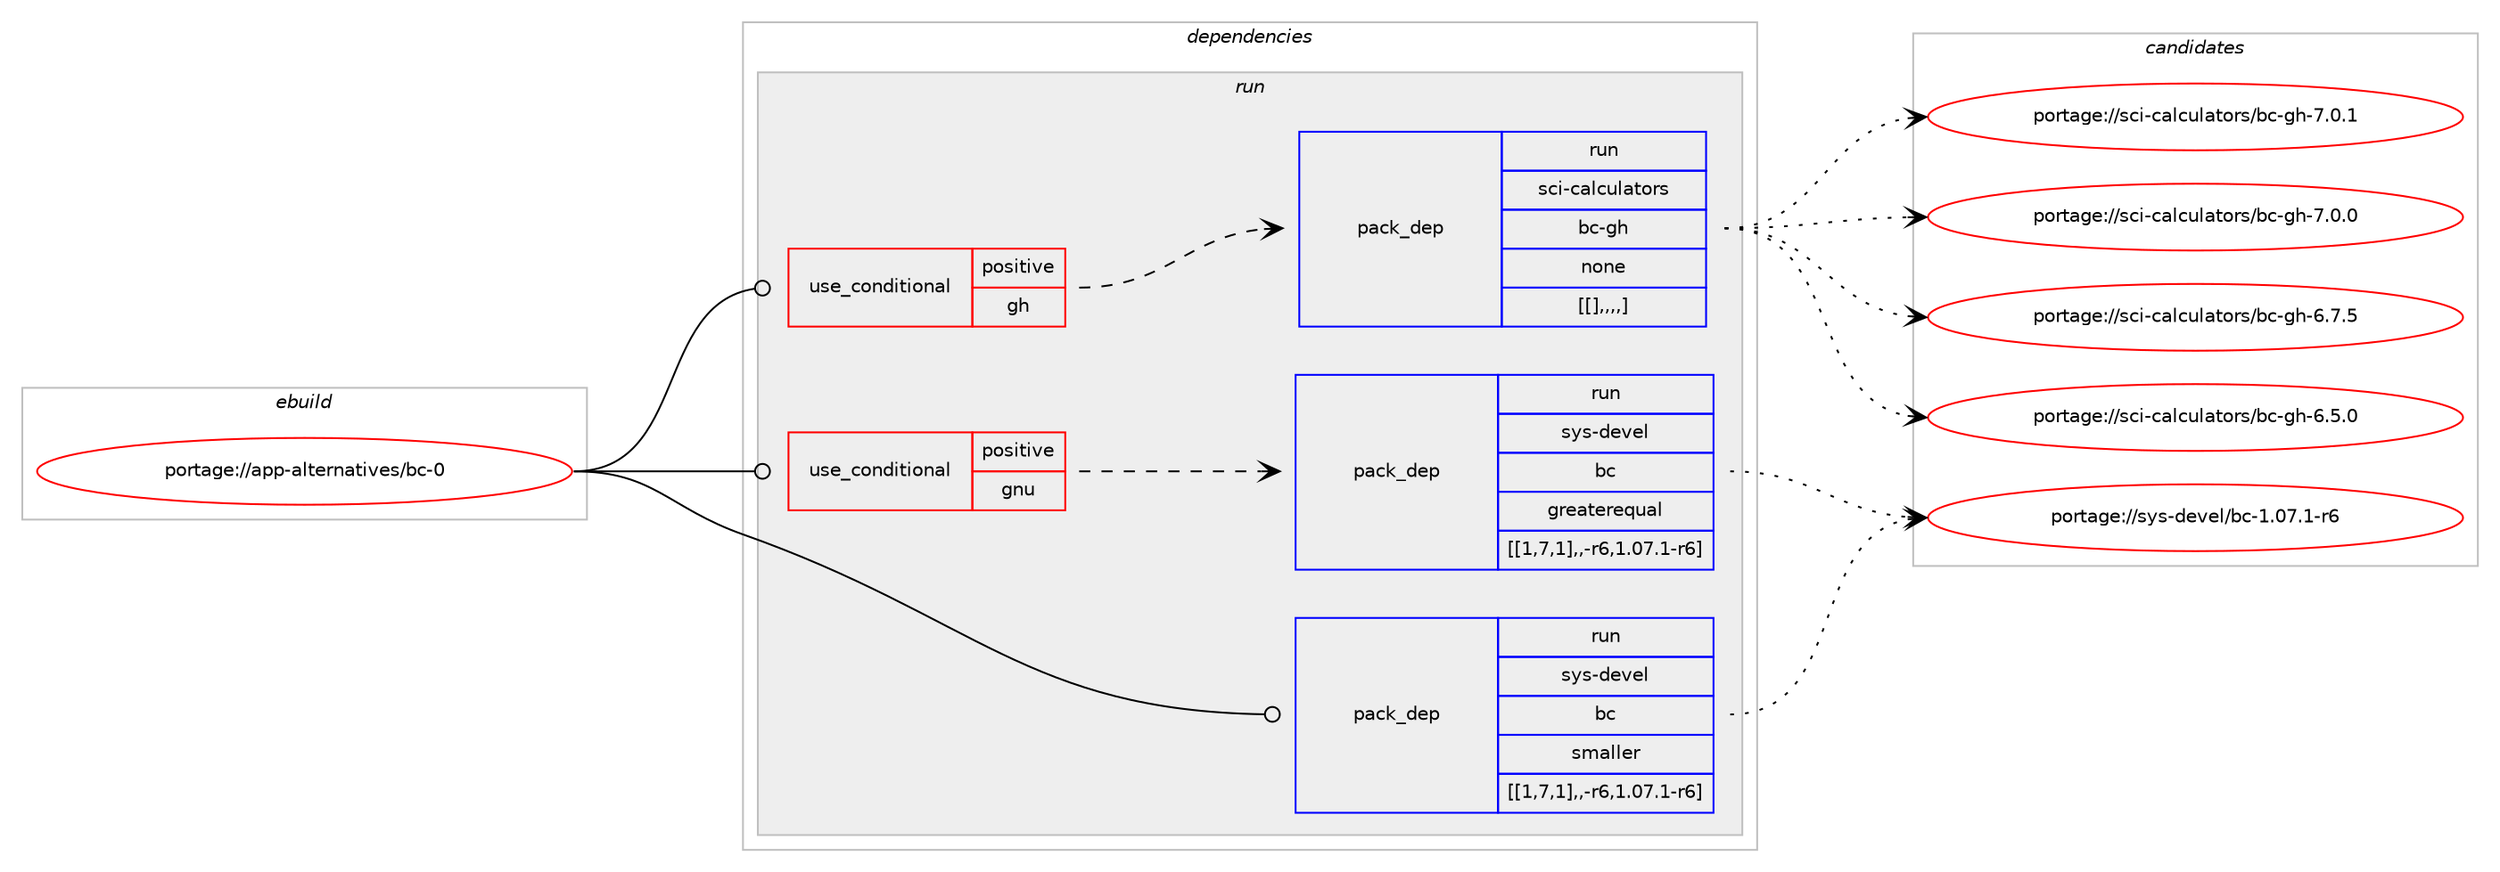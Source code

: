 digraph prolog {

# *************
# Graph options
# *************

newrank=true;
concentrate=true;
compound=true;
graph [rankdir=LR,fontname=Helvetica,fontsize=10,ranksep=1.5];#, ranksep=2.5, nodesep=0.2];
edge  [arrowhead=vee];
node  [fontname=Helvetica,fontsize=10];

# **********
# The ebuild
# **********

subgraph cluster_leftcol {
color=gray;
label=<<i>ebuild</i>>;
id [label="portage://app-alternatives/bc-0", color=red, width=4, href="../app-alternatives/bc-0.svg"];
}

# ****************
# The dependencies
# ****************

subgraph cluster_midcol {
color=gray;
label=<<i>dependencies</i>>;
subgraph cluster_compile {
fillcolor="#eeeeee";
style=filled;
label=<<i>compile</i>>;
}
subgraph cluster_compileandrun {
fillcolor="#eeeeee";
style=filled;
label=<<i>compile and run</i>>;
}
subgraph cluster_run {
fillcolor="#eeeeee";
style=filled;
label=<<i>run</i>>;
subgraph cond1724 {
dependency6277 [label=<<TABLE BORDER="0" CELLBORDER="1" CELLSPACING="0" CELLPADDING="4"><TR><TD ROWSPAN="3" CELLPADDING="10">use_conditional</TD></TR><TR><TD>positive</TD></TR><TR><TD>gh</TD></TR></TABLE>>, shape=none, color=red];
subgraph pack4531 {
dependency6278 [label=<<TABLE BORDER="0" CELLBORDER="1" CELLSPACING="0" CELLPADDING="4" WIDTH="220"><TR><TD ROWSPAN="6" CELLPADDING="30">pack_dep</TD></TR><TR><TD WIDTH="110">run</TD></TR><TR><TD>sci-calculators</TD></TR><TR><TD>bc-gh</TD></TR><TR><TD>none</TD></TR><TR><TD>[[],,,,]</TD></TR></TABLE>>, shape=none, color=blue];
}
dependency6277:e -> dependency6278:w [weight=20,style="dashed",arrowhead="vee"];
}
id:e -> dependency6277:w [weight=20,style="solid",arrowhead="odot"];
subgraph cond1725 {
dependency6279 [label=<<TABLE BORDER="0" CELLBORDER="1" CELLSPACING="0" CELLPADDING="4"><TR><TD ROWSPAN="3" CELLPADDING="10">use_conditional</TD></TR><TR><TD>positive</TD></TR><TR><TD>gnu</TD></TR></TABLE>>, shape=none, color=red];
subgraph pack4532 {
dependency6280 [label=<<TABLE BORDER="0" CELLBORDER="1" CELLSPACING="0" CELLPADDING="4" WIDTH="220"><TR><TD ROWSPAN="6" CELLPADDING="30">pack_dep</TD></TR><TR><TD WIDTH="110">run</TD></TR><TR><TD>sys-devel</TD></TR><TR><TD>bc</TD></TR><TR><TD>greaterequal</TD></TR><TR><TD>[[1,7,1],,-r6,1.07.1-r6]</TD></TR></TABLE>>, shape=none, color=blue];
}
dependency6279:e -> dependency6280:w [weight=20,style="dashed",arrowhead="vee"];
}
id:e -> dependency6279:w [weight=20,style="solid",arrowhead="odot"];
subgraph pack4533 {
dependency6281 [label=<<TABLE BORDER="0" CELLBORDER="1" CELLSPACING="0" CELLPADDING="4" WIDTH="220"><TR><TD ROWSPAN="6" CELLPADDING="30">pack_dep</TD></TR><TR><TD WIDTH="110">run</TD></TR><TR><TD>sys-devel</TD></TR><TR><TD>bc</TD></TR><TR><TD>smaller</TD></TR><TR><TD>[[1,7,1],,-r6,1.07.1-r6]</TD></TR></TABLE>>, shape=none, color=blue];
}
id:e -> dependency6281:w [weight=20,style="solid",arrowhead="odot"];
}
}

# **************
# The candidates
# **************

subgraph cluster_choices {
rank=same;
color=gray;
label=<<i>candidates</i>>;

subgraph choice4531 {
color=black;
nodesep=1;
choice11599105459997108991171089711611111411547989945103104455546484649 [label="portage://sci-calculators/bc-gh-7.0.1", color=red, width=4,href="../sci-calculators/bc-gh-7.0.1.svg"];
choice11599105459997108991171089711611111411547989945103104455546484648 [label="portage://sci-calculators/bc-gh-7.0.0", color=red, width=4,href="../sci-calculators/bc-gh-7.0.0.svg"];
choice11599105459997108991171089711611111411547989945103104455446554653 [label="portage://sci-calculators/bc-gh-6.7.5", color=red, width=4,href="../sci-calculators/bc-gh-6.7.5.svg"];
choice11599105459997108991171089711611111411547989945103104455446534648 [label="portage://sci-calculators/bc-gh-6.5.0", color=red, width=4,href="../sci-calculators/bc-gh-6.5.0.svg"];
dependency6278:e -> choice11599105459997108991171089711611111411547989945103104455546484649:w [style=dotted,weight="100"];
dependency6278:e -> choice11599105459997108991171089711611111411547989945103104455546484648:w [style=dotted,weight="100"];
dependency6278:e -> choice11599105459997108991171089711611111411547989945103104455446554653:w [style=dotted,weight="100"];
dependency6278:e -> choice11599105459997108991171089711611111411547989945103104455446534648:w [style=dotted,weight="100"];
}
subgraph choice4532 {
color=black;
nodesep=1;
choice11512111545100101118101108479899454946485546494511454 [label="portage://sys-devel/bc-1.07.1-r6", color=red, width=4,href="../sys-devel/bc-1.07.1-r6.svg"];
dependency6280:e -> choice11512111545100101118101108479899454946485546494511454:w [style=dotted,weight="100"];
}
subgraph choice4533 {
color=black;
nodesep=1;
choice11512111545100101118101108479899454946485546494511454 [label="portage://sys-devel/bc-1.07.1-r6", color=red, width=4,href="../sys-devel/bc-1.07.1-r6.svg"];
dependency6281:e -> choice11512111545100101118101108479899454946485546494511454:w [style=dotted,weight="100"];
}
}

}
